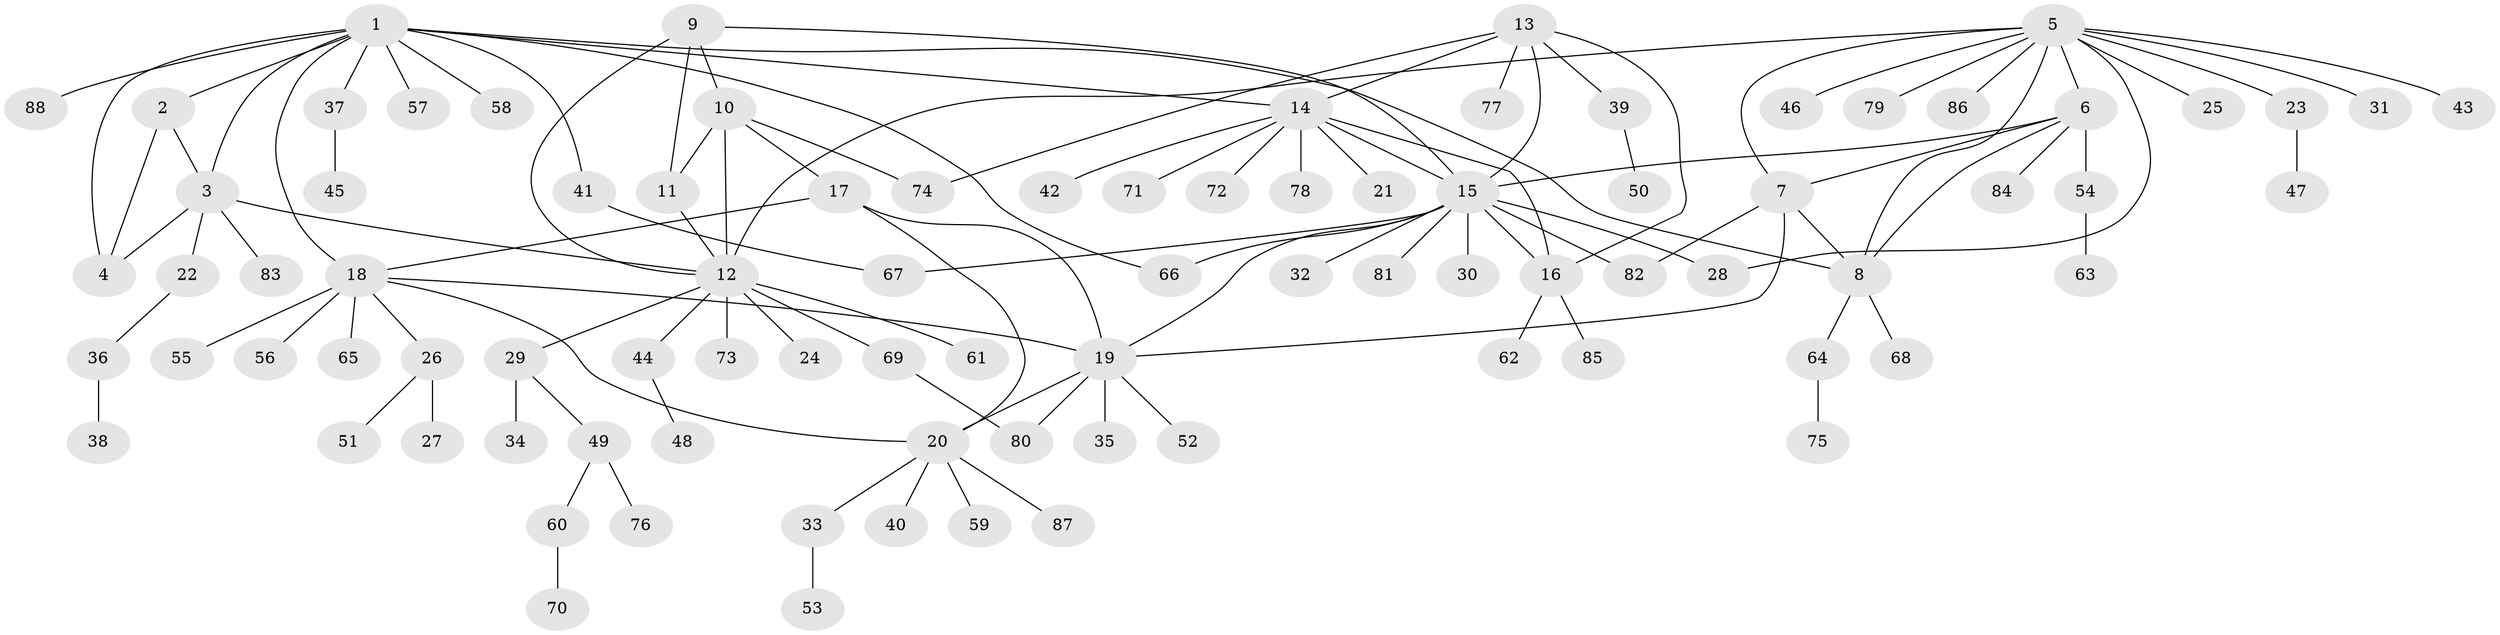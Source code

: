 // coarse degree distribution, {11: 0.045454545454545456, 5: 0.06060606060606061, 2: 0.18181818181818182, 6: 0.045454545454545456, 18: 0.015151515151515152, 3: 0.015151515151515152, 9: 0.015151515151515152, 7: 0.015151515151515152, 1: 0.6060606060606061}
// Generated by graph-tools (version 1.1) at 2025/42/03/06/25 10:42:15]
// undirected, 88 vertices, 114 edges
graph export_dot {
graph [start="1"]
  node [color=gray90,style=filled];
  1;
  2;
  3;
  4;
  5;
  6;
  7;
  8;
  9;
  10;
  11;
  12;
  13;
  14;
  15;
  16;
  17;
  18;
  19;
  20;
  21;
  22;
  23;
  24;
  25;
  26;
  27;
  28;
  29;
  30;
  31;
  32;
  33;
  34;
  35;
  36;
  37;
  38;
  39;
  40;
  41;
  42;
  43;
  44;
  45;
  46;
  47;
  48;
  49;
  50;
  51;
  52;
  53;
  54;
  55;
  56;
  57;
  58;
  59;
  60;
  61;
  62;
  63;
  64;
  65;
  66;
  67;
  68;
  69;
  70;
  71;
  72;
  73;
  74;
  75;
  76;
  77;
  78;
  79;
  80;
  81;
  82;
  83;
  84;
  85;
  86;
  87;
  88;
  1 -- 2;
  1 -- 3;
  1 -- 4;
  1 -- 8;
  1 -- 14;
  1 -- 18;
  1 -- 37;
  1 -- 41;
  1 -- 57;
  1 -- 58;
  1 -- 66;
  1 -- 88;
  2 -- 3;
  2 -- 4;
  3 -- 4;
  3 -- 12;
  3 -- 22;
  3 -- 83;
  5 -- 6;
  5 -- 7;
  5 -- 8;
  5 -- 12;
  5 -- 23;
  5 -- 25;
  5 -- 28;
  5 -- 31;
  5 -- 43;
  5 -- 46;
  5 -- 79;
  5 -- 86;
  6 -- 7;
  6 -- 8;
  6 -- 15;
  6 -- 54;
  6 -- 84;
  7 -- 8;
  7 -- 19;
  7 -- 82;
  8 -- 64;
  8 -- 68;
  9 -- 10;
  9 -- 11;
  9 -- 12;
  9 -- 15;
  10 -- 11;
  10 -- 12;
  10 -- 17;
  10 -- 74;
  11 -- 12;
  12 -- 24;
  12 -- 29;
  12 -- 44;
  12 -- 61;
  12 -- 69;
  12 -- 73;
  13 -- 14;
  13 -- 15;
  13 -- 16;
  13 -- 39;
  13 -- 74;
  13 -- 77;
  14 -- 15;
  14 -- 16;
  14 -- 21;
  14 -- 42;
  14 -- 71;
  14 -- 72;
  14 -- 78;
  15 -- 16;
  15 -- 19;
  15 -- 28;
  15 -- 30;
  15 -- 32;
  15 -- 66;
  15 -- 67;
  15 -- 81;
  15 -- 82;
  16 -- 62;
  16 -- 85;
  17 -- 18;
  17 -- 19;
  17 -- 20;
  18 -- 19;
  18 -- 20;
  18 -- 26;
  18 -- 55;
  18 -- 56;
  18 -- 65;
  19 -- 20;
  19 -- 35;
  19 -- 52;
  19 -- 80;
  20 -- 33;
  20 -- 40;
  20 -- 59;
  20 -- 87;
  22 -- 36;
  23 -- 47;
  26 -- 27;
  26 -- 51;
  29 -- 34;
  29 -- 49;
  33 -- 53;
  36 -- 38;
  37 -- 45;
  39 -- 50;
  41 -- 67;
  44 -- 48;
  49 -- 60;
  49 -- 76;
  54 -- 63;
  60 -- 70;
  64 -- 75;
  69 -- 80;
}

